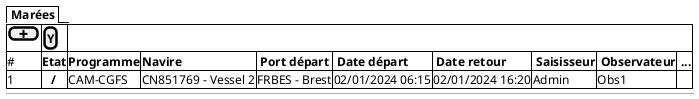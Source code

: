 @startsalt
{

  {/ <b> Marées   }


	{#
      [ <&plus>] | [<b>Y]
      # | <b>Etat | <b>Programme     | <b>Navire   | <b> Port départ | <b> Date départ | <b> Date retour | <b> Saisisseur |<b> Observateur | <b> ...
      1 | <b>   / | CAM-CGFS         | CN851769 - Vessel 2 | FRBES - Brest | 02/01/2024 06:15 | 02/01/2024 16:20 | Admin | Obs1 |
    }

  --

}
@endsalt
